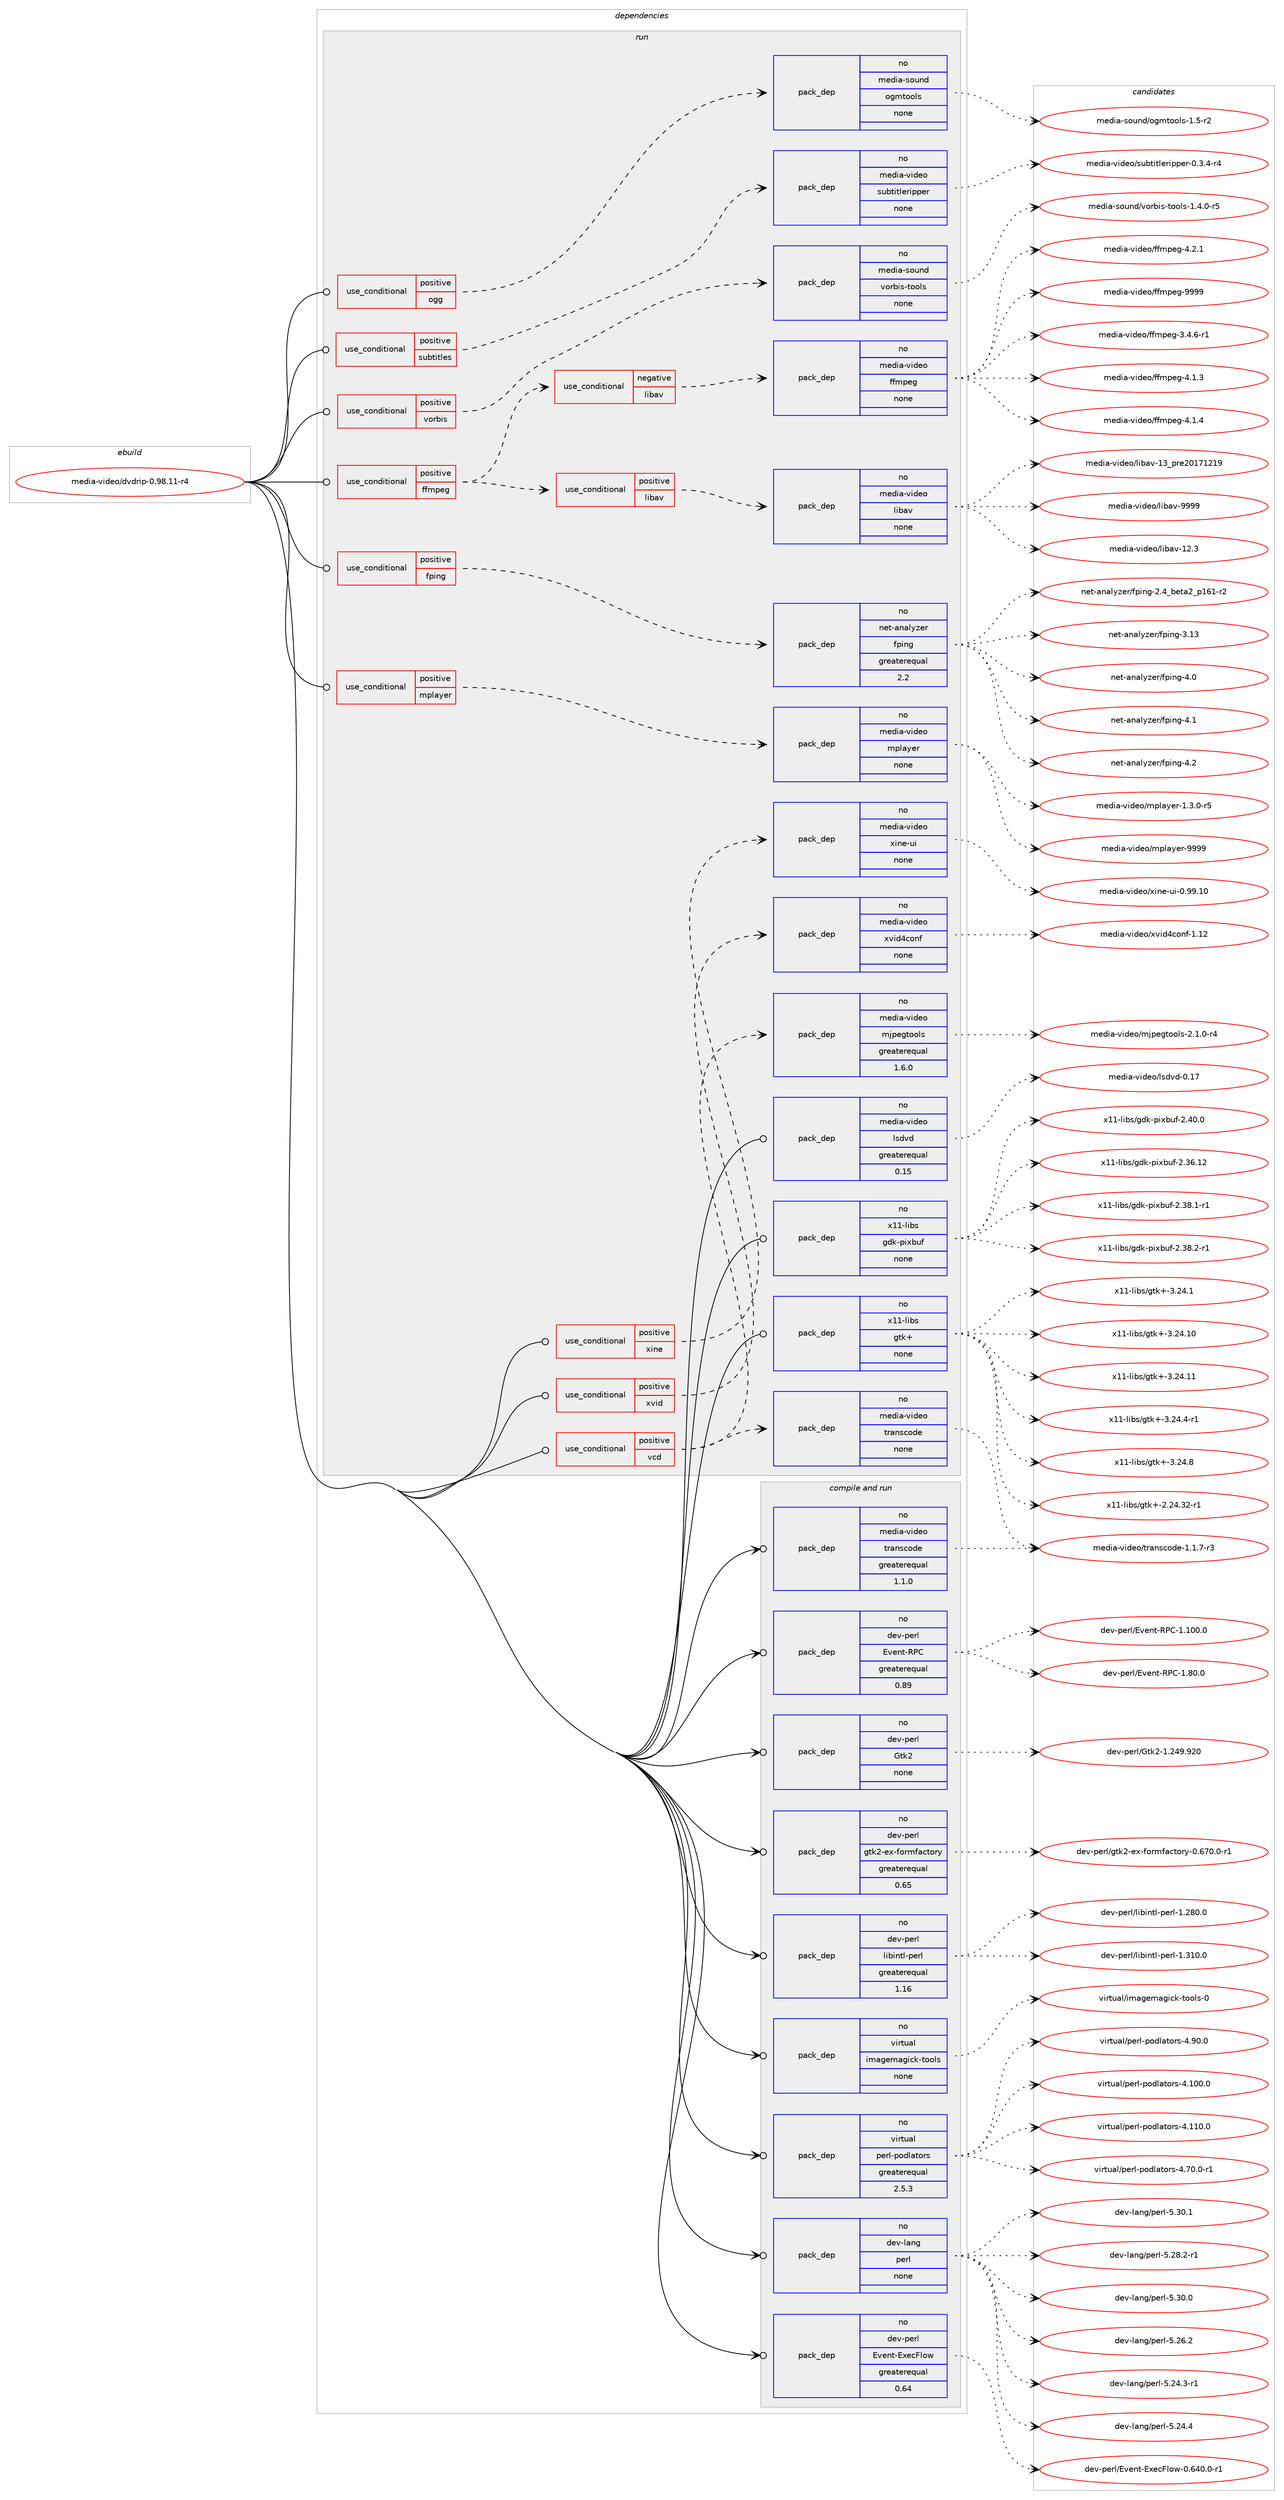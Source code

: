 digraph prolog {

# *************
# Graph options
# *************

newrank=true;
concentrate=true;
compound=true;
graph [rankdir=LR,fontname=Helvetica,fontsize=10,ranksep=1.5];#, ranksep=2.5, nodesep=0.2];
edge  [arrowhead=vee];
node  [fontname=Helvetica,fontsize=10];

# **********
# The ebuild
# **********

subgraph cluster_leftcol {
color=gray;
rank=same;
label=<<i>ebuild</i>>;
id [label="media-video/dvdrip-0.98.11-r4", color=red, width=4, href="../media-video/dvdrip-0.98.11-r4.svg"];
}

# ****************
# The dependencies
# ****************

subgraph cluster_midcol {
color=gray;
label=<<i>dependencies</i>>;
subgraph cluster_compile {
fillcolor="#eeeeee";
style=filled;
label=<<i>compile</i>>;
}
subgraph cluster_compileandrun {
fillcolor="#eeeeee";
style=filled;
label=<<i>compile and run</i>>;
subgraph pack596474 {
dependency806397 [label=<<TABLE BORDER="0" CELLBORDER="1" CELLSPACING="0" CELLPADDING="4" WIDTH="220"><TR><TD ROWSPAN="6" CELLPADDING="30">pack_dep</TD></TR><TR><TD WIDTH="110">no</TD></TR><TR><TD>dev-lang</TD></TR><TR><TD>perl</TD></TR><TR><TD>none</TD></TR><TR><TD></TD></TR></TABLE>>, shape=none, color=blue];
}
id:e -> dependency806397:w [weight=20,style="solid",arrowhead="odotvee"];
subgraph pack596475 {
dependency806398 [label=<<TABLE BORDER="0" CELLBORDER="1" CELLSPACING="0" CELLPADDING="4" WIDTH="220"><TR><TD ROWSPAN="6" CELLPADDING="30">pack_dep</TD></TR><TR><TD WIDTH="110">no</TD></TR><TR><TD>dev-perl</TD></TR><TR><TD>Event-ExecFlow</TD></TR><TR><TD>greaterequal</TD></TR><TR><TD>0.64</TD></TR></TABLE>>, shape=none, color=blue];
}
id:e -> dependency806398:w [weight=20,style="solid",arrowhead="odotvee"];
subgraph pack596476 {
dependency806399 [label=<<TABLE BORDER="0" CELLBORDER="1" CELLSPACING="0" CELLPADDING="4" WIDTH="220"><TR><TD ROWSPAN="6" CELLPADDING="30">pack_dep</TD></TR><TR><TD WIDTH="110">no</TD></TR><TR><TD>dev-perl</TD></TR><TR><TD>Event-RPC</TD></TR><TR><TD>greaterequal</TD></TR><TR><TD>0.89</TD></TR></TABLE>>, shape=none, color=blue];
}
id:e -> dependency806399:w [weight=20,style="solid",arrowhead="odotvee"];
subgraph pack596477 {
dependency806400 [label=<<TABLE BORDER="0" CELLBORDER="1" CELLSPACING="0" CELLPADDING="4" WIDTH="220"><TR><TD ROWSPAN="6" CELLPADDING="30">pack_dep</TD></TR><TR><TD WIDTH="110">no</TD></TR><TR><TD>dev-perl</TD></TR><TR><TD>Gtk2</TD></TR><TR><TD>none</TD></TR><TR><TD></TD></TR></TABLE>>, shape=none, color=blue];
}
id:e -> dependency806400:w [weight=20,style="solid",arrowhead="odotvee"];
subgraph pack596478 {
dependency806401 [label=<<TABLE BORDER="0" CELLBORDER="1" CELLSPACING="0" CELLPADDING="4" WIDTH="220"><TR><TD ROWSPAN="6" CELLPADDING="30">pack_dep</TD></TR><TR><TD WIDTH="110">no</TD></TR><TR><TD>dev-perl</TD></TR><TR><TD>gtk2-ex-formfactory</TD></TR><TR><TD>greaterequal</TD></TR><TR><TD>0.65</TD></TR></TABLE>>, shape=none, color=blue];
}
id:e -> dependency806401:w [weight=20,style="solid",arrowhead="odotvee"];
subgraph pack596479 {
dependency806402 [label=<<TABLE BORDER="0" CELLBORDER="1" CELLSPACING="0" CELLPADDING="4" WIDTH="220"><TR><TD ROWSPAN="6" CELLPADDING="30">pack_dep</TD></TR><TR><TD WIDTH="110">no</TD></TR><TR><TD>dev-perl</TD></TR><TR><TD>libintl-perl</TD></TR><TR><TD>greaterequal</TD></TR><TR><TD>1.16</TD></TR></TABLE>>, shape=none, color=blue];
}
id:e -> dependency806402:w [weight=20,style="solid",arrowhead="odotvee"];
subgraph pack596480 {
dependency806403 [label=<<TABLE BORDER="0" CELLBORDER="1" CELLSPACING="0" CELLPADDING="4" WIDTH="220"><TR><TD ROWSPAN="6" CELLPADDING="30">pack_dep</TD></TR><TR><TD WIDTH="110">no</TD></TR><TR><TD>media-video</TD></TR><TR><TD>transcode</TD></TR><TR><TD>greaterequal</TD></TR><TR><TD>1.1.0</TD></TR></TABLE>>, shape=none, color=blue];
}
id:e -> dependency806403:w [weight=20,style="solid",arrowhead="odotvee"];
subgraph pack596481 {
dependency806404 [label=<<TABLE BORDER="0" CELLBORDER="1" CELLSPACING="0" CELLPADDING="4" WIDTH="220"><TR><TD ROWSPAN="6" CELLPADDING="30">pack_dep</TD></TR><TR><TD WIDTH="110">no</TD></TR><TR><TD>virtual</TD></TR><TR><TD>imagemagick-tools</TD></TR><TR><TD>none</TD></TR><TR><TD></TD></TR></TABLE>>, shape=none, color=blue];
}
id:e -> dependency806404:w [weight=20,style="solid",arrowhead="odotvee"];
subgraph pack596482 {
dependency806405 [label=<<TABLE BORDER="0" CELLBORDER="1" CELLSPACING="0" CELLPADDING="4" WIDTH="220"><TR><TD ROWSPAN="6" CELLPADDING="30">pack_dep</TD></TR><TR><TD WIDTH="110">no</TD></TR><TR><TD>virtual</TD></TR><TR><TD>perl-podlators</TD></TR><TR><TD>greaterequal</TD></TR><TR><TD>2.5.3</TD></TR></TABLE>>, shape=none, color=blue];
}
id:e -> dependency806405:w [weight=20,style="solid",arrowhead="odotvee"];
}
subgraph cluster_run {
fillcolor="#eeeeee";
style=filled;
label=<<i>run</i>>;
subgraph cond195839 {
dependency806406 [label=<<TABLE BORDER="0" CELLBORDER="1" CELLSPACING="0" CELLPADDING="4"><TR><TD ROWSPAN="3" CELLPADDING="10">use_conditional</TD></TR><TR><TD>positive</TD></TR><TR><TD>ffmpeg</TD></TR></TABLE>>, shape=none, color=red];
subgraph cond195840 {
dependency806407 [label=<<TABLE BORDER="0" CELLBORDER="1" CELLSPACING="0" CELLPADDING="4"><TR><TD ROWSPAN="3" CELLPADDING="10">use_conditional</TD></TR><TR><TD>positive</TD></TR><TR><TD>libav</TD></TR></TABLE>>, shape=none, color=red];
subgraph pack596483 {
dependency806408 [label=<<TABLE BORDER="0" CELLBORDER="1" CELLSPACING="0" CELLPADDING="4" WIDTH="220"><TR><TD ROWSPAN="6" CELLPADDING="30">pack_dep</TD></TR><TR><TD WIDTH="110">no</TD></TR><TR><TD>media-video</TD></TR><TR><TD>libav</TD></TR><TR><TD>none</TD></TR><TR><TD></TD></TR></TABLE>>, shape=none, color=blue];
}
dependency806407:e -> dependency806408:w [weight=20,style="dashed",arrowhead="vee"];
}
dependency806406:e -> dependency806407:w [weight=20,style="dashed",arrowhead="vee"];
subgraph cond195841 {
dependency806409 [label=<<TABLE BORDER="0" CELLBORDER="1" CELLSPACING="0" CELLPADDING="4"><TR><TD ROWSPAN="3" CELLPADDING="10">use_conditional</TD></TR><TR><TD>negative</TD></TR><TR><TD>libav</TD></TR></TABLE>>, shape=none, color=red];
subgraph pack596484 {
dependency806410 [label=<<TABLE BORDER="0" CELLBORDER="1" CELLSPACING="0" CELLPADDING="4" WIDTH="220"><TR><TD ROWSPAN="6" CELLPADDING="30">pack_dep</TD></TR><TR><TD WIDTH="110">no</TD></TR><TR><TD>media-video</TD></TR><TR><TD>ffmpeg</TD></TR><TR><TD>none</TD></TR><TR><TD></TD></TR></TABLE>>, shape=none, color=blue];
}
dependency806409:e -> dependency806410:w [weight=20,style="dashed",arrowhead="vee"];
}
dependency806406:e -> dependency806409:w [weight=20,style="dashed",arrowhead="vee"];
}
id:e -> dependency806406:w [weight=20,style="solid",arrowhead="odot"];
subgraph cond195842 {
dependency806411 [label=<<TABLE BORDER="0" CELLBORDER="1" CELLSPACING="0" CELLPADDING="4"><TR><TD ROWSPAN="3" CELLPADDING="10">use_conditional</TD></TR><TR><TD>positive</TD></TR><TR><TD>fping</TD></TR></TABLE>>, shape=none, color=red];
subgraph pack596485 {
dependency806412 [label=<<TABLE BORDER="0" CELLBORDER="1" CELLSPACING="0" CELLPADDING="4" WIDTH="220"><TR><TD ROWSPAN="6" CELLPADDING="30">pack_dep</TD></TR><TR><TD WIDTH="110">no</TD></TR><TR><TD>net-analyzer</TD></TR><TR><TD>fping</TD></TR><TR><TD>greaterequal</TD></TR><TR><TD>2.2</TD></TR></TABLE>>, shape=none, color=blue];
}
dependency806411:e -> dependency806412:w [weight=20,style="dashed",arrowhead="vee"];
}
id:e -> dependency806411:w [weight=20,style="solid",arrowhead="odot"];
subgraph cond195843 {
dependency806413 [label=<<TABLE BORDER="0" CELLBORDER="1" CELLSPACING="0" CELLPADDING="4"><TR><TD ROWSPAN="3" CELLPADDING="10">use_conditional</TD></TR><TR><TD>positive</TD></TR><TR><TD>mplayer</TD></TR></TABLE>>, shape=none, color=red];
subgraph pack596486 {
dependency806414 [label=<<TABLE BORDER="0" CELLBORDER="1" CELLSPACING="0" CELLPADDING="4" WIDTH="220"><TR><TD ROWSPAN="6" CELLPADDING="30">pack_dep</TD></TR><TR><TD WIDTH="110">no</TD></TR><TR><TD>media-video</TD></TR><TR><TD>mplayer</TD></TR><TR><TD>none</TD></TR><TR><TD></TD></TR></TABLE>>, shape=none, color=blue];
}
dependency806413:e -> dependency806414:w [weight=20,style="dashed",arrowhead="vee"];
}
id:e -> dependency806413:w [weight=20,style="solid",arrowhead="odot"];
subgraph cond195844 {
dependency806415 [label=<<TABLE BORDER="0" CELLBORDER="1" CELLSPACING="0" CELLPADDING="4"><TR><TD ROWSPAN="3" CELLPADDING="10">use_conditional</TD></TR><TR><TD>positive</TD></TR><TR><TD>ogg</TD></TR></TABLE>>, shape=none, color=red];
subgraph pack596487 {
dependency806416 [label=<<TABLE BORDER="0" CELLBORDER="1" CELLSPACING="0" CELLPADDING="4" WIDTH="220"><TR><TD ROWSPAN="6" CELLPADDING="30">pack_dep</TD></TR><TR><TD WIDTH="110">no</TD></TR><TR><TD>media-sound</TD></TR><TR><TD>ogmtools</TD></TR><TR><TD>none</TD></TR><TR><TD></TD></TR></TABLE>>, shape=none, color=blue];
}
dependency806415:e -> dependency806416:w [weight=20,style="dashed",arrowhead="vee"];
}
id:e -> dependency806415:w [weight=20,style="solid",arrowhead="odot"];
subgraph cond195845 {
dependency806417 [label=<<TABLE BORDER="0" CELLBORDER="1" CELLSPACING="0" CELLPADDING="4"><TR><TD ROWSPAN="3" CELLPADDING="10">use_conditional</TD></TR><TR><TD>positive</TD></TR><TR><TD>subtitles</TD></TR></TABLE>>, shape=none, color=red];
subgraph pack596488 {
dependency806418 [label=<<TABLE BORDER="0" CELLBORDER="1" CELLSPACING="0" CELLPADDING="4" WIDTH="220"><TR><TD ROWSPAN="6" CELLPADDING="30">pack_dep</TD></TR><TR><TD WIDTH="110">no</TD></TR><TR><TD>media-video</TD></TR><TR><TD>subtitleripper</TD></TR><TR><TD>none</TD></TR><TR><TD></TD></TR></TABLE>>, shape=none, color=blue];
}
dependency806417:e -> dependency806418:w [weight=20,style="dashed",arrowhead="vee"];
}
id:e -> dependency806417:w [weight=20,style="solid",arrowhead="odot"];
subgraph cond195846 {
dependency806419 [label=<<TABLE BORDER="0" CELLBORDER="1" CELLSPACING="0" CELLPADDING="4"><TR><TD ROWSPAN="3" CELLPADDING="10">use_conditional</TD></TR><TR><TD>positive</TD></TR><TR><TD>vcd</TD></TR></TABLE>>, shape=none, color=red];
subgraph pack596489 {
dependency806420 [label=<<TABLE BORDER="0" CELLBORDER="1" CELLSPACING="0" CELLPADDING="4" WIDTH="220"><TR><TD ROWSPAN="6" CELLPADDING="30">pack_dep</TD></TR><TR><TD WIDTH="110">no</TD></TR><TR><TD>media-video</TD></TR><TR><TD>transcode</TD></TR><TR><TD>none</TD></TR><TR><TD></TD></TR></TABLE>>, shape=none, color=blue];
}
dependency806419:e -> dependency806420:w [weight=20,style="dashed",arrowhead="vee"];
subgraph pack596490 {
dependency806421 [label=<<TABLE BORDER="0" CELLBORDER="1" CELLSPACING="0" CELLPADDING="4" WIDTH="220"><TR><TD ROWSPAN="6" CELLPADDING="30">pack_dep</TD></TR><TR><TD WIDTH="110">no</TD></TR><TR><TD>media-video</TD></TR><TR><TD>mjpegtools</TD></TR><TR><TD>greaterequal</TD></TR><TR><TD>1.6.0</TD></TR></TABLE>>, shape=none, color=blue];
}
dependency806419:e -> dependency806421:w [weight=20,style="dashed",arrowhead="vee"];
}
id:e -> dependency806419:w [weight=20,style="solid",arrowhead="odot"];
subgraph cond195847 {
dependency806422 [label=<<TABLE BORDER="0" CELLBORDER="1" CELLSPACING="0" CELLPADDING="4"><TR><TD ROWSPAN="3" CELLPADDING="10">use_conditional</TD></TR><TR><TD>positive</TD></TR><TR><TD>vorbis</TD></TR></TABLE>>, shape=none, color=red];
subgraph pack596491 {
dependency806423 [label=<<TABLE BORDER="0" CELLBORDER="1" CELLSPACING="0" CELLPADDING="4" WIDTH="220"><TR><TD ROWSPAN="6" CELLPADDING="30">pack_dep</TD></TR><TR><TD WIDTH="110">no</TD></TR><TR><TD>media-sound</TD></TR><TR><TD>vorbis-tools</TD></TR><TR><TD>none</TD></TR><TR><TD></TD></TR></TABLE>>, shape=none, color=blue];
}
dependency806422:e -> dependency806423:w [weight=20,style="dashed",arrowhead="vee"];
}
id:e -> dependency806422:w [weight=20,style="solid",arrowhead="odot"];
subgraph cond195848 {
dependency806424 [label=<<TABLE BORDER="0" CELLBORDER="1" CELLSPACING="0" CELLPADDING="4"><TR><TD ROWSPAN="3" CELLPADDING="10">use_conditional</TD></TR><TR><TD>positive</TD></TR><TR><TD>xine</TD></TR></TABLE>>, shape=none, color=red];
subgraph pack596492 {
dependency806425 [label=<<TABLE BORDER="0" CELLBORDER="1" CELLSPACING="0" CELLPADDING="4" WIDTH="220"><TR><TD ROWSPAN="6" CELLPADDING="30">pack_dep</TD></TR><TR><TD WIDTH="110">no</TD></TR><TR><TD>media-video</TD></TR><TR><TD>xine-ui</TD></TR><TR><TD>none</TD></TR><TR><TD></TD></TR></TABLE>>, shape=none, color=blue];
}
dependency806424:e -> dependency806425:w [weight=20,style="dashed",arrowhead="vee"];
}
id:e -> dependency806424:w [weight=20,style="solid",arrowhead="odot"];
subgraph cond195849 {
dependency806426 [label=<<TABLE BORDER="0" CELLBORDER="1" CELLSPACING="0" CELLPADDING="4"><TR><TD ROWSPAN="3" CELLPADDING="10">use_conditional</TD></TR><TR><TD>positive</TD></TR><TR><TD>xvid</TD></TR></TABLE>>, shape=none, color=red];
subgraph pack596493 {
dependency806427 [label=<<TABLE BORDER="0" CELLBORDER="1" CELLSPACING="0" CELLPADDING="4" WIDTH="220"><TR><TD ROWSPAN="6" CELLPADDING="30">pack_dep</TD></TR><TR><TD WIDTH="110">no</TD></TR><TR><TD>media-video</TD></TR><TR><TD>xvid4conf</TD></TR><TR><TD>none</TD></TR><TR><TD></TD></TR></TABLE>>, shape=none, color=blue];
}
dependency806426:e -> dependency806427:w [weight=20,style="dashed",arrowhead="vee"];
}
id:e -> dependency806426:w [weight=20,style="solid",arrowhead="odot"];
subgraph pack596494 {
dependency806428 [label=<<TABLE BORDER="0" CELLBORDER="1" CELLSPACING="0" CELLPADDING="4" WIDTH="220"><TR><TD ROWSPAN="6" CELLPADDING="30">pack_dep</TD></TR><TR><TD WIDTH="110">no</TD></TR><TR><TD>media-video</TD></TR><TR><TD>lsdvd</TD></TR><TR><TD>greaterequal</TD></TR><TR><TD>0.15</TD></TR></TABLE>>, shape=none, color=blue];
}
id:e -> dependency806428:w [weight=20,style="solid",arrowhead="odot"];
subgraph pack596495 {
dependency806429 [label=<<TABLE BORDER="0" CELLBORDER="1" CELLSPACING="0" CELLPADDING="4" WIDTH="220"><TR><TD ROWSPAN="6" CELLPADDING="30">pack_dep</TD></TR><TR><TD WIDTH="110">no</TD></TR><TR><TD>x11-libs</TD></TR><TR><TD>gdk-pixbuf</TD></TR><TR><TD>none</TD></TR><TR><TD></TD></TR></TABLE>>, shape=none, color=blue];
}
id:e -> dependency806429:w [weight=20,style="solid",arrowhead="odot"];
subgraph pack596496 {
dependency806430 [label=<<TABLE BORDER="0" CELLBORDER="1" CELLSPACING="0" CELLPADDING="4" WIDTH="220"><TR><TD ROWSPAN="6" CELLPADDING="30">pack_dep</TD></TR><TR><TD WIDTH="110">no</TD></TR><TR><TD>x11-libs</TD></TR><TR><TD>gtk+</TD></TR><TR><TD>none</TD></TR><TR><TD></TD></TR></TABLE>>, shape=none, color=blue];
}
id:e -> dependency806430:w [weight=20,style="solid",arrowhead="odot"];
}
}

# **************
# The candidates
# **************

subgraph cluster_choices {
rank=same;
color=gray;
label=<<i>candidates</i>>;

subgraph choice596474 {
color=black;
nodesep=1;
choice100101118451089711010347112101114108455346505246514511449 [label="dev-lang/perl-5.24.3-r1", color=red, width=4,href="../dev-lang/perl-5.24.3-r1.svg"];
choice10010111845108971101034711210111410845534650524652 [label="dev-lang/perl-5.24.4", color=red, width=4,href="../dev-lang/perl-5.24.4.svg"];
choice10010111845108971101034711210111410845534650544650 [label="dev-lang/perl-5.26.2", color=red, width=4,href="../dev-lang/perl-5.26.2.svg"];
choice100101118451089711010347112101114108455346505646504511449 [label="dev-lang/perl-5.28.2-r1", color=red, width=4,href="../dev-lang/perl-5.28.2-r1.svg"];
choice10010111845108971101034711210111410845534651484648 [label="dev-lang/perl-5.30.0", color=red, width=4,href="../dev-lang/perl-5.30.0.svg"];
choice10010111845108971101034711210111410845534651484649 [label="dev-lang/perl-5.30.1", color=red, width=4,href="../dev-lang/perl-5.30.1.svg"];
dependency806397:e -> choice100101118451089711010347112101114108455346505246514511449:w [style=dotted,weight="100"];
dependency806397:e -> choice10010111845108971101034711210111410845534650524652:w [style=dotted,weight="100"];
dependency806397:e -> choice10010111845108971101034711210111410845534650544650:w [style=dotted,weight="100"];
dependency806397:e -> choice100101118451089711010347112101114108455346505646504511449:w [style=dotted,weight="100"];
dependency806397:e -> choice10010111845108971101034711210111410845534651484648:w [style=dotted,weight="100"];
dependency806397:e -> choice10010111845108971101034711210111410845534651484649:w [style=dotted,weight="100"];
}
subgraph choice596475 {
color=black;
nodesep=1;
choice1001011184511210111410847691181011101164569120101997010811111945484654524846484511449 [label="dev-perl/Event-ExecFlow-0.640.0-r1", color=red, width=4,href="../dev-perl/Event-ExecFlow-0.640.0-r1.svg"];
dependency806398:e -> choice1001011184511210111410847691181011101164569120101997010811111945484654524846484511449:w [style=dotted,weight="100"];
}
subgraph choice596476 {
color=black;
nodesep=1;
choice100101118451121011141084769118101110116458280674549464948484648 [label="dev-perl/Event-RPC-1.100.0", color=red, width=4,href="../dev-perl/Event-RPC-1.100.0.svg"];
choice1001011184511210111410847691181011101164582806745494656484648 [label="dev-perl/Event-RPC-1.80.0", color=red, width=4,href="../dev-perl/Event-RPC-1.80.0.svg"];
dependency806399:e -> choice100101118451121011141084769118101110116458280674549464948484648:w [style=dotted,weight="100"];
dependency806399:e -> choice1001011184511210111410847691181011101164582806745494656484648:w [style=dotted,weight="100"];
}
subgraph choice596477 {
color=black;
nodesep=1;
choice1001011184511210111410847711161075045494650525746575048 [label="dev-perl/Gtk2-1.249.920", color=red, width=4,href="../dev-perl/Gtk2-1.249.920.svg"];
dependency806400:e -> choice1001011184511210111410847711161075045494650525746575048:w [style=dotted,weight="100"];
}
subgraph choice596478 {
color=black;
nodesep=1;
choice1001011184511210111410847103116107504510112045102111114109102979911611111412145484654554846484511449 [label="dev-perl/gtk2-ex-formfactory-0.670.0-r1", color=red, width=4,href="../dev-perl/gtk2-ex-formfactory-0.670.0-r1.svg"];
dependency806401:e -> choice1001011184511210111410847103116107504510112045102111114109102979911611111412145484654554846484511449:w [style=dotted,weight="100"];
}
subgraph choice596479 {
color=black;
nodesep=1;
choice100101118451121011141084710810598105110116108451121011141084549465056484648 [label="dev-perl/libintl-perl-1.280.0", color=red, width=4,href="../dev-perl/libintl-perl-1.280.0.svg"];
choice100101118451121011141084710810598105110116108451121011141084549465149484648 [label="dev-perl/libintl-perl-1.310.0", color=red, width=4,href="../dev-perl/libintl-perl-1.310.0.svg"];
dependency806402:e -> choice100101118451121011141084710810598105110116108451121011141084549465056484648:w [style=dotted,weight="100"];
dependency806402:e -> choice100101118451121011141084710810598105110116108451121011141084549465149484648:w [style=dotted,weight="100"];
}
subgraph choice596480 {
color=black;
nodesep=1;
choice10910110010597451181051001011114711611497110115991111001014549464946554511451 [label="media-video/transcode-1.1.7-r3", color=red, width=4,href="../media-video/transcode-1.1.7-r3.svg"];
dependency806403:e -> choice10910110010597451181051001011114711611497110115991111001014549464946554511451:w [style=dotted,weight="100"];
}
subgraph choice596481 {
color=black;
nodesep=1;
choice1181051141161179710847105109971031011099710310599107451161111111081154548 [label="virtual/imagemagick-tools-0", color=red, width=4,href="../virtual/imagemagick-tools-0.svg"];
dependency806404:e -> choice1181051141161179710847105109971031011099710310599107451161111111081154548:w [style=dotted,weight="100"];
}
subgraph choice596482 {
color=black;
nodesep=1;
choice118105114116117971084711210111410845112111100108971161111141154552464948484648 [label="virtual/perl-podlators-4.100.0", color=red, width=4,href="../virtual/perl-podlators-4.100.0.svg"];
choice118105114116117971084711210111410845112111100108971161111141154552464949484648 [label="virtual/perl-podlators-4.110.0", color=red, width=4,href="../virtual/perl-podlators-4.110.0.svg"];
choice11810511411611797108471121011141084511211110010897116111114115455246554846484511449 [label="virtual/perl-podlators-4.70.0-r1", color=red, width=4,href="../virtual/perl-podlators-4.70.0-r1.svg"];
choice1181051141161179710847112101114108451121111001089711611111411545524657484648 [label="virtual/perl-podlators-4.90.0", color=red, width=4,href="../virtual/perl-podlators-4.90.0.svg"];
dependency806405:e -> choice118105114116117971084711210111410845112111100108971161111141154552464948484648:w [style=dotted,weight="100"];
dependency806405:e -> choice118105114116117971084711210111410845112111100108971161111141154552464949484648:w [style=dotted,weight="100"];
dependency806405:e -> choice11810511411611797108471121011141084511211110010897116111114115455246554846484511449:w [style=dotted,weight="100"];
dependency806405:e -> choice1181051141161179710847112101114108451121111001089711611111411545524657484648:w [style=dotted,weight="100"];
}
subgraph choice596483 {
color=black;
nodesep=1;
choice10910110010597451181051001011114710810598971184549504651 [label="media-video/libav-12.3", color=red, width=4,href="../media-video/libav-12.3.svg"];
choice1091011001059745118105100101111471081059897118454951951121141015048495549504957 [label="media-video/libav-13_pre20171219", color=red, width=4,href="../media-video/libav-13_pre20171219.svg"];
choice10910110010597451181051001011114710810598971184557575757 [label="media-video/libav-9999", color=red, width=4,href="../media-video/libav-9999.svg"];
dependency806408:e -> choice10910110010597451181051001011114710810598971184549504651:w [style=dotted,weight="100"];
dependency806408:e -> choice1091011001059745118105100101111471081059897118454951951121141015048495549504957:w [style=dotted,weight="100"];
dependency806408:e -> choice10910110010597451181051001011114710810598971184557575757:w [style=dotted,weight="100"];
}
subgraph choice596484 {
color=black;
nodesep=1;
choice1091011001059745118105100101111471021021091121011034551465246544511449 [label="media-video/ffmpeg-3.4.6-r1", color=red, width=4,href="../media-video/ffmpeg-3.4.6-r1.svg"];
choice109101100105974511810510010111147102102109112101103455246494651 [label="media-video/ffmpeg-4.1.3", color=red, width=4,href="../media-video/ffmpeg-4.1.3.svg"];
choice109101100105974511810510010111147102102109112101103455246494652 [label="media-video/ffmpeg-4.1.4", color=red, width=4,href="../media-video/ffmpeg-4.1.4.svg"];
choice109101100105974511810510010111147102102109112101103455246504649 [label="media-video/ffmpeg-4.2.1", color=red, width=4,href="../media-video/ffmpeg-4.2.1.svg"];
choice1091011001059745118105100101111471021021091121011034557575757 [label="media-video/ffmpeg-9999", color=red, width=4,href="../media-video/ffmpeg-9999.svg"];
dependency806410:e -> choice1091011001059745118105100101111471021021091121011034551465246544511449:w [style=dotted,weight="100"];
dependency806410:e -> choice109101100105974511810510010111147102102109112101103455246494651:w [style=dotted,weight="100"];
dependency806410:e -> choice109101100105974511810510010111147102102109112101103455246494652:w [style=dotted,weight="100"];
dependency806410:e -> choice109101100105974511810510010111147102102109112101103455246504649:w [style=dotted,weight="100"];
dependency806410:e -> choice1091011001059745118105100101111471021021091121011034557575757:w [style=dotted,weight="100"];
}
subgraph choice596485 {
color=black;
nodesep=1;
choice110101116459711097108121122101114471021121051101034550465295981011169750951124954494511450 [label="net-analyzer/fping-2.4_beta2_p161-r2", color=red, width=4,href="../net-analyzer/fping-2.4_beta2_p161-r2.svg"];
choice110101116459711097108121122101114471021121051101034551464951 [label="net-analyzer/fping-3.13", color=red, width=4,href="../net-analyzer/fping-3.13.svg"];
choice1101011164597110971081211221011144710211210511010345524648 [label="net-analyzer/fping-4.0", color=red, width=4,href="../net-analyzer/fping-4.0.svg"];
choice1101011164597110971081211221011144710211210511010345524649 [label="net-analyzer/fping-4.1", color=red, width=4,href="../net-analyzer/fping-4.1.svg"];
choice1101011164597110971081211221011144710211210511010345524650 [label="net-analyzer/fping-4.2", color=red, width=4,href="../net-analyzer/fping-4.2.svg"];
dependency806412:e -> choice110101116459711097108121122101114471021121051101034550465295981011169750951124954494511450:w [style=dotted,weight="100"];
dependency806412:e -> choice110101116459711097108121122101114471021121051101034551464951:w [style=dotted,weight="100"];
dependency806412:e -> choice1101011164597110971081211221011144710211210511010345524648:w [style=dotted,weight="100"];
dependency806412:e -> choice1101011164597110971081211221011144710211210511010345524649:w [style=dotted,weight="100"];
dependency806412:e -> choice1101011164597110971081211221011144710211210511010345524650:w [style=dotted,weight="100"];
}
subgraph choice596486 {
color=black;
nodesep=1;
choice109101100105974511810510010111147109112108971211011144549465146484511453 [label="media-video/mplayer-1.3.0-r5", color=red, width=4,href="../media-video/mplayer-1.3.0-r5.svg"];
choice109101100105974511810510010111147109112108971211011144557575757 [label="media-video/mplayer-9999", color=red, width=4,href="../media-video/mplayer-9999.svg"];
dependency806414:e -> choice109101100105974511810510010111147109112108971211011144549465146484511453:w [style=dotted,weight="100"];
dependency806414:e -> choice109101100105974511810510010111147109112108971211011144557575757:w [style=dotted,weight="100"];
}
subgraph choice596487 {
color=black;
nodesep=1;
choice109101100105974511511111711010047111103109116111111108115454946534511450 [label="media-sound/ogmtools-1.5-r2", color=red, width=4,href="../media-sound/ogmtools-1.5-r2.svg"];
dependency806416:e -> choice109101100105974511511111711010047111103109116111111108115454946534511450:w [style=dotted,weight="100"];
}
subgraph choice596488 {
color=black;
nodesep=1;
choice109101100105974511810510010111147115117981161051161081011141051121121011144548465146524511452 [label="media-video/subtitleripper-0.3.4-r4", color=red, width=4,href="../media-video/subtitleripper-0.3.4-r4.svg"];
dependency806418:e -> choice109101100105974511810510010111147115117981161051161081011141051121121011144548465146524511452:w [style=dotted,weight="100"];
}
subgraph choice596489 {
color=black;
nodesep=1;
choice10910110010597451181051001011114711611497110115991111001014549464946554511451 [label="media-video/transcode-1.1.7-r3", color=red, width=4,href="../media-video/transcode-1.1.7-r3.svg"];
dependency806420:e -> choice10910110010597451181051001011114711611497110115991111001014549464946554511451:w [style=dotted,weight="100"];
}
subgraph choice596490 {
color=black;
nodesep=1;
choice1091011001059745118105100101111471091061121011031161111111081154550464946484511452 [label="media-video/mjpegtools-2.1.0-r4", color=red, width=4,href="../media-video/mjpegtools-2.1.0-r4.svg"];
dependency806421:e -> choice1091011001059745118105100101111471091061121011031161111111081154550464946484511452:w [style=dotted,weight="100"];
}
subgraph choice596491 {
color=black;
nodesep=1;
choice10910110010597451151111171101004711811111498105115451161111111081154549465246484511453 [label="media-sound/vorbis-tools-1.4.0-r5", color=red, width=4,href="../media-sound/vorbis-tools-1.4.0-r5.svg"];
dependency806423:e -> choice10910110010597451151111171101004711811111498105115451161111111081154549465246484511453:w [style=dotted,weight="100"];
}
subgraph choice596492 {
color=black;
nodesep=1;
choice109101100105974511810510010111147120105110101451171054548465757464948 [label="media-video/xine-ui-0.99.10", color=red, width=4,href="../media-video/xine-ui-0.99.10.svg"];
dependency806425:e -> choice109101100105974511810510010111147120105110101451171054548465757464948:w [style=dotted,weight="100"];
}
subgraph choice596493 {
color=black;
nodesep=1;
choice10910110010597451181051001011114712011810510052991111101024549464950 [label="media-video/xvid4conf-1.12", color=red, width=4,href="../media-video/xvid4conf-1.12.svg"];
dependency806427:e -> choice10910110010597451181051001011114712011810510052991111101024549464950:w [style=dotted,weight="100"];
}
subgraph choice596494 {
color=black;
nodesep=1;
choice1091011001059745118105100101111471081151001181004548464955 [label="media-video/lsdvd-0.17", color=red, width=4,href="../media-video/lsdvd-0.17.svg"];
dependency806428:e -> choice1091011001059745118105100101111471081151001181004548464955:w [style=dotted,weight="100"];
}
subgraph choice596495 {
color=black;
nodesep=1;
choice120494945108105981154710310010745112105120981171024550465154464950 [label="x11-libs/gdk-pixbuf-2.36.12", color=red, width=4,href="../x11-libs/gdk-pixbuf-2.36.12.svg"];
choice12049494510810598115471031001074511210512098117102455046515646494511449 [label="x11-libs/gdk-pixbuf-2.38.1-r1", color=red, width=4,href="../x11-libs/gdk-pixbuf-2.38.1-r1.svg"];
choice12049494510810598115471031001074511210512098117102455046515646504511449 [label="x11-libs/gdk-pixbuf-2.38.2-r1", color=red, width=4,href="../x11-libs/gdk-pixbuf-2.38.2-r1.svg"];
choice1204949451081059811547103100107451121051209811710245504652484648 [label="x11-libs/gdk-pixbuf-2.40.0", color=red, width=4,href="../x11-libs/gdk-pixbuf-2.40.0.svg"];
dependency806429:e -> choice120494945108105981154710310010745112105120981171024550465154464950:w [style=dotted,weight="100"];
dependency806429:e -> choice12049494510810598115471031001074511210512098117102455046515646494511449:w [style=dotted,weight="100"];
dependency806429:e -> choice12049494510810598115471031001074511210512098117102455046515646504511449:w [style=dotted,weight="100"];
dependency806429:e -> choice1204949451081059811547103100107451121051209811710245504652484648:w [style=dotted,weight="100"];
}
subgraph choice596496 {
color=black;
nodesep=1;
choice12049494510810598115471031161074345504650524651504511449 [label="x11-libs/gtk+-2.24.32-r1", color=red, width=4,href="../x11-libs/gtk+-2.24.32-r1.svg"];
choice12049494510810598115471031161074345514650524649 [label="x11-libs/gtk+-3.24.1", color=red, width=4,href="../x11-libs/gtk+-3.24.1.svg"];
choice1204949451081059811547103116107434551465052464948 [label="x11-libs/gtk+-3.24.10", color=red, width=4,href="../x11-libs/gtk+-3.24.10.svg"];
choice1204949451081059811547103116107434551465052464949 [label="x11-libs/gtk+-3.24.11", color=red, width=4,href="../x11-libs/gtk+-3.24.11.svg"];
choice120494945108105981154710311610743455146505246524511449 [label="x11-libs/gtk+-3.24.4-r1", color=red, width=4,href="../x11-libs/gtk+-3.24.4-r1.svg"];
choice12049494510810598115471031161074345514650524656 [label="x11-libs/gtk+-3.24.8", color=red, width=4,href="../x11-libs/gtk+-3.24.8.svg"];
dependency806430:e -> choice12049494510810598115471031161074345504650524651504511449:w [style=dotted,weight="100"];
dependency806430:e -> choice12049494510810598115471031161074345514650524649:w [style=dotted,weight="100"];
dependency806430:e -> choice1204949451081059811547103116107434551465052464948:w [style=dotted,weight="100"];
dependency806430:e -> choice1204949451081059811547103116107434551465052464949:w [style=dotted,weight="100"];
dependency806430:e -> choice120494945108105981154710311610743455146505246524511449:w [style=dotted,weight="100"];
dependency806430:e -> choice12049494510810598115471031161074345514650524656:w [style=dotted,weight="100"];
}
}

}
